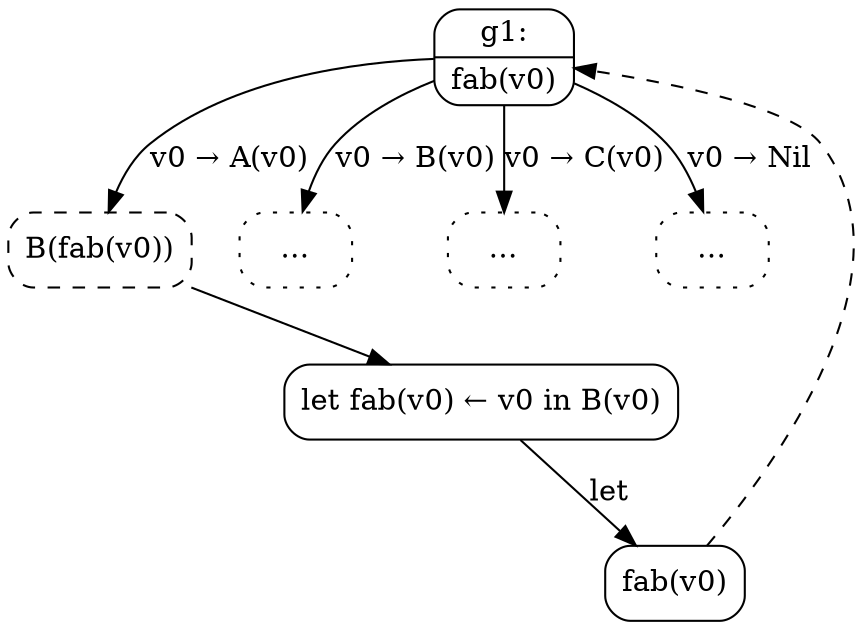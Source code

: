 digraph {
  node [shape=box, style=rounded];

  F1 [shape=record, label="{g1:|fab(v0)}"];
  C1 [label="B(fab(v0))", style="rounded,dashed"];
  F1 -> C1 [label="v0 → A(v0)"];
  C2 [label="…", style="rounded,dotted"];
  F1 -> C2 [label="v0 → B(v0)"];
  C3 [label="…", style="rounded,dotted"];
  F1 -> C3 [label="v0 → C(v0)"];
  C4 [label="…", style="rounded,dotted"];
  F1 -> C4 [label="v0 → Nil"];
  L1 [label="let fab(v0) ← v0 in B(v0)"];
  C1 -> L1;
  C5 [label="fab(v0)"];
  L1 -> C5 [label="let"];
  C5 -> F1 [style=dashed];
}
